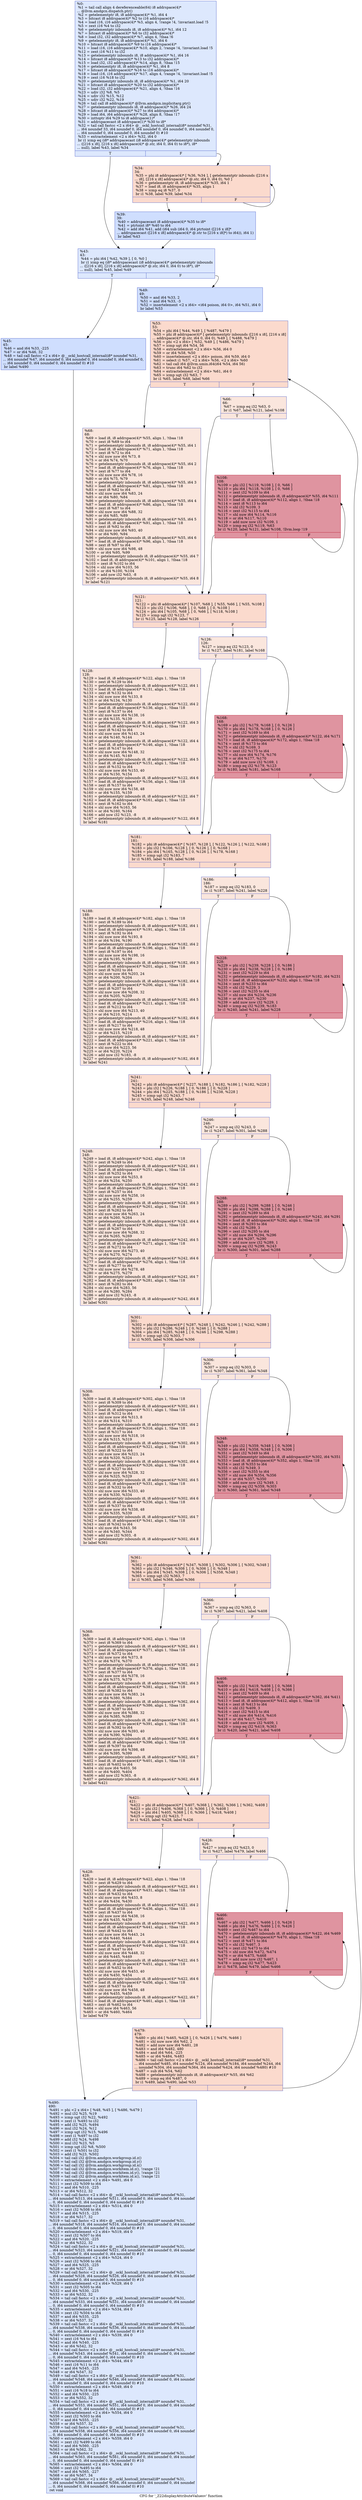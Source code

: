 digraph "CFG for '_Z22displayAttributeValuesv' function" {
	label="CFG for '_Z22displayAttributeValuesv' function";

	Node0x497f2b0 [shape=record,color="#3d50c3ff", style=filled, fillcolor="#b2ccfb70",label="{%0:\l  %1 = tail call align 4 dereferenceable(64) i8 addrspace(4)*\l... @llvm.amdgcn.dispatch.ptr()\l  %2 = getelementptr i8, i8 addrspace(4)* %1, i64 4\l  %3 = bitcast i8 addrspace(4)* %2 to i16 addrspace(4)*\l  %4 = load i16, i16 addrspace(4)* %3, align 4, !range !4, !invariant.load !5\l  %5 = zext i16 %4 to i32\l  %6 = getelementptr inbounds i8, i8 addrspace(4)* %1, i64 12\l  %7 = bitcast i8 addrspace(4)* %6 to i32 addrspace(4)*\l  %8 = load i32, i32 addrspace(4)* %7, align 4, !tbaa !6\l  %9 = getelementptr i8, i8 addrspace(4)* %1, i64 6\l  %10 = bitcast i8 addrspace(4)* %9 to i16 addrspace(4)*\l  %11 = load i16, i16 addrspace(4)* %10, align 2, !range !4, !invariant.load !5\l  %12 = zext i16 %11 to i32\l  %13 = getelementptr inbounds i8, i8 addrspace(4)* %1, i64 16\l  %14 = bitcast i8 addrspace(4)* %13 to i32 addrspace(4)*\l  %15 = load i32, i32 addrspace(4)* %14, align 8, !tbaa !15\l  %16 = getelementptr i8, i8 addrspace(4)* %1, i64 8\l  %17 = bitcast i8 addrspace(4)* %16 to i16 addrspace(4)*\l  %18 = load i16, i16 addrspace(4)* %17, align 4, !range !4, !invariant.load !5\l  %19 = zext i16 %18 to i32\l  %20 = getelementptr inbounds i8, i8 addrspace(4)* %1, i64 20\l  %21 = bitcast i8 addrspace(4)* %20 to i32 addrspace(4)*\l  %22 = load i32, i32 addrspace(4)* %21, align 4, !tbaa !16\l  %23 = udiv i32 %8, %5\l  %24 = udiv i32 %15, %12\l  %25 = udiv i32 %22, %19\l  %26 = tail call i8 addrspace(4)* @llvm.amdgcn.implicitarg.ptr()\l  %27 = getelementptr inbounds i8, i8 addrspace(4)* %26, i64 24\l  %28 = bitcast i8 addrspace(4)* %27 to i64 addrspace(4)*\l  %29 = load i64, i64 addrspace(4)* %28, align 8, !tbaa !17\l  %30 = inttoptr i64 %29 to i8 addrspace(1)*\l  %31 = addrspacecast i8 addrspace(1)* %30 to i8*\l  %32 = tail call fastcc \<2 x i64\> @__ockl_hostcall_internal(i8* noundef %31,\l... i64 noundef 33, i64 noundef 0, i64 noundef 0, i64 noundef 0, i64 noundef 0,\l... i64 noundef 0, i64 noundef 0, i64 noundef 0) #10\l  %33 = extractelement \<2 x i64\> %32, i64 0\l  br i1 icmp eq (i8* addrspacecast (i8 addrspace(4)* getelementptr inbounds\l... ([216 x i8], [216 x i8] addrspace(4)* @.str, i64 0, i64 0) to i8*), i8*\l... null), label %43, label %34\l|{<s0>T|<s1>F}}"];
	Node0x497f2b0:s0 -> Node0x4983540;
	Node0x497f2b0:s1 -> Node0x4984020;
	Node0x4984020 [shape=record,color="#3d50c3ff", style=filled, fillcolor="#f7ac8e70",label="{%34:\l34:                                               \l  %35 = phi i8 addrspace(4)* [ %36, %34 ], [ getelementptr inbounds ([216 x\l... i8], [216 x i8] addrspace(4)* @.str, i64 0, i64 0), %0 ]\l  %36 = getelementptr i8, i8 addrspace(4)* %35, i64 1\l  %37 = load i8, i8 addrspace(4)* %35, align 1\l  %38 = icmp eq i8 %37, 0\l  br i1 %38, label %39, label %34\l|{<s0>T|<s1>F}}"];
	Node0x4984020:s0 -> Node0x4984410;
	Node0x4984020:s1 -> Node0x4984020;
	Node0x4984410 [shape=record,color="#3d50c3ff", style=filled, fillcolor="#93b5fe70",label="{%39:\l39:                                               \l  %40 = addrspacecast i8 addrspace(4)* %35 to i8*\l  %41 = ptrtoint i8* %40 to i64\l  %42 = add i64 %41, add (i64 sub (i64 0, i64 ptrtoint ([216 x i8]*\l... addrspacecast ([216 x i8] addrspace(4)* @.str to [216 x i8]*) to i64)), i64 1)\l  br label %43\l}"];
	Node0x4984410 -> Node0x4983540;
	Node0x4983540 [shape=record,color="#3d50c3ff", style=filled, fillcolor="#b2ccfb70",label="{%43:\l43:                                               \l  %44 = phi i64 [ %42, %39 ], [ 0, %0 ]\l  br i1 icmp eq (i8* addrspacecast (i8 addrspace(4)* getelementptr inbounds\l... ([216 x i8], [216 x i8] addrspace(4)* @.str, i64 0, i64 0) to i8*), i8*\l... null), label %45, label %49\l|{<s0>T|<s1>F}}"];
	Node0x4983540:s0 -> Node0x4984880;
	Node0x4983540:s1 -> Node0x4984910;
	Node0x4984880 [shape=record,color="#3d50c3ff", style=filled, fillcolor="#93b5fe70",label="{%45:\l45:                                               \l  %46 = and i64 %33, -225\l  %47 = or i64 %46, 32\l  %48 = tail call fastcc \<2 x i64\> @__ockl_hostcall_internal(i8* noundef %31,\l... i64 noundef %47, i64 noundef 0, i64 noundef 0, i64 noundef 0, i64 noundef 0,\l... i64 noundef 0, i64 noundef 0, i64 noundef 0) #10\l  br label %490\l}"];
	Node0x4984880 -> Node0x4984ba0;
	Node0x4984910 [shape=record,color="#3d50c3ff", style=filled, fillcolor="#93b5fe70",label="{%49:\l49:                                               \l  %50 = and i64 %33, 2\l  %51 = and i64 %33, -3\l  %52 = insertelement \<2 x i64\> \<i64 poison, i64 0\>, i64 %51, i64 0\l  br label %53\l}"];
	Node0x4984910 -> Node0x4985740;
	Node0x4985740 [shape=record,color="#3d50c3ff", style=filled, fillcolor="#f7ac8e70",label="{%53:\l53:                                               \l  %54 = phi i64 [ %44, %49 ], [ %487, %479 ]\l  %55 = phi i8 addrspace(4)* [ getelementptr inbounds ([216 x i8], [216 x i8]\l... addrspace(4)* @.str, i64 0, i64 0), %49 ], [ %488, %479 ]\l  %56 = phi \<2 x i64\> [ %52, %49 ], [ %486, %479 ]\l  %57 = icmp ugt i64 %54, 56\l  %58 = extractelement \<2 x i64\> %56, i64 0\l  %59 = or i64 %58, %50\l  %60 = insertelement \<2 x i64\> poison, i64 %59, i64 0\l  %61 = select i1 %57, \<2 x i64\> %56, \<2 x i64\> %60\l  %62 = tail call i64 @llvm.umin.i64(i64 %54, i64 56)\l  %63 = trunc i64 %62 to i32\l  %64 = extractelement \<2 x i64\> %61, i64 0\l  %65 = icmp ugt i32 %63, 7\l  br i1 %65, label %68, label %66\l|{<s0>T|<s1>F}}"];
	Node0x4985740:s0 -> Node0x4983810;
	Node0x4985740:s1 -> Node0x49838a0;
	Node0x49838a0 [shape=record,color="#3d50c3ff", style=filled, fillcolor="#f3c7b170",label="{%66:\l66:                                               \l  %67 = icmp eq i32 %63, 0\l  br i1 %67, label %121, label %108\l|{<s0>T|<s1>F}}"];
	Node0x49838a0:s0 -> Node0x49867b0;
	Node0x49838a0:s1 -> Node0x4986800;
	Node0x4983810 [shape=record,color="#3d50c3ff", style=filled, fillcolor="#f3c7b170",label="{%68:\l68:                                               \l  %69 = load i8, i8 addrspace(4)* %55, align 1, !tbaa !18\l  %70 = zext i8 %69 to i64\l  %71 = getelementptr inbounds i8, i8 addrspace(4)* %55, i64 1\l  %72 = load i8, i8 addrspace(4)* %71, align 1, !tbaa !18\l  %73 = zext i8 %72 to i64\l  %74 = shl nuw nsw i64 %73, 8\l  %75 = or i64 %74, %70\l  %76 = getelementptr inbounds i8, i8 addrspace(4)* %55, i64 2\l  %77 = load i8, i8 addrspace(4)* %76, align 1, !tbaa !18\l  %78 = zext i8 %77 to i64\l  %79 = shl nuw nsw i64 %78, 16\l  %80 = or i64 %75, %79\l  %81 = getelementptr inbounds i8, i8 addrspace(4)* %55, i64 3\l  %82 = load i8, i8 addrspace(4)* %81, align 1, !tbaa !18\l  %83 = zext i8 %82 to i64\l  %84 = shl nuw nsw i64 %83, 24\l  %85 = or i64 %80, %84\l  %86 = getelementptr inbounds i8, i8 addrspace(4)* %55, i64 4\l  %87 = load i8, i8 addrspace(4)* %86, align 1, !tbaa !18\l  %88 = zext i8 %87 to i64\l  %89 = shl nuw nsw i64 %88, 32\l  %90 = or i64 %85, %89\l  %91 = getelementptr inbounds i8, i8 addrspace(4)* %55, i64 5\l  %92 = load i8, i8 addrspace(4)* %91, align 1, !tbaa !18\l  %93 = zext i8 %92 to i64\l  %94 = shl nuw nsw i64 %93, 40\l  %95 = or i64 %90, %94\l  %96 = getelementptr inbounds i8, i8 addrspace(4)* %55, i64 6\l  %97 = load i8, i8 addrspace(4)* %96, align 1, !tbaa !18\l  %98 = zext i8 %97 to i64\l  %99 = shl nuw nsw i64 %98, 48\l  %100 = or i64 %95, %99\l  %101 = getelementptr inbounds i8, i8 addrspace(4)* %55, i64 7\l  %102 = load i8, i8 addrspace(4)* %101, align 1, !tbaa !18\l  %103 = zext i8 %102 to i64\l  %104 = shl nuw i64 %103, 56\l  %105 = or i64 %100, %104\l  %106 = add nsw i32 %63, -8\l  %107 = getelementptr inbounds i8, i8 addrspace(4)* %55, i64 8\l  br label %121\l}"];
	Node0x4983810 -> Node0x49867b0;
	Node0x4986800 [shape=record,color="#b70d28ff", style=filled, fillcolor="#b70d2870",label="{%108:\l108:                                              \l  %109 = phi i32 [ %119, %108 ], [ 0, %66 ]\l  %110 = phi i64 [ %118, %108 ], [ 0, %66 ]\l  %111 = zext i32 %109 to i64\l  %112 = getelementptr inbounds i8, i8 addrspace(4)* %55, i64 %111\l  %113 = load i8, i8 addrspace(4)* %112, align 1, !tbaa !18\l  %114 = zext i8 %113 to i64\l  %115 = shl i32 %109, 3\l  %116 = zext i32 %115 to i64\l  %117 = shl nuw i64 %114, %116\l  %118 = or i64 %117, %110\l  %119 = add nuw nsw i32 %109, 1\l  %120 = icmp eq i32 %119, %63\l  br i1 %120, label %121, label %108, !llvm.loop !19\l|{<s0>T|<s1>F}}"];
	Node0x4986800:s0 -> Node0x49867b0;
	Node0x4986800:s1 -> Node0x4986800;
	Node0x49867b0 [shape=record,color="#3d50c3ff", style=filled, fillcolor="#f7ac8e70",label="{%121:\l121:                                              \l  %122 = phi i8 addrspace(4)* [ %107, %68 ], [ %55, %66 ], [ %55, %108 ]\l  %123 = phi i32 [ %106, %68 ], [ 0, %66 ], [ 0, %108 ]\l  %124 = phi i64 [ %105, %68 ], [ 0, %66 ], [ %118, %108 ]\l  %125 = icmp ugt i32 %123, 7\l  br i1 %125, label %128, label %126\l|{<s0>T|<s1>F}}"];
	Node0x49867b0:s0 -> Node0x4989220;
	Node0x49867b0:s1 -> Node0x4989270;
	Node0x4989270 [shape=record,color="#3d50c3ff", style=filled, fillcolor="#f3c7b170",label="{%126:\l126:                                              \l  %127 = icmp eq i32 %123, 0\l  br i1 %127, label %181, label %168\l|{<s0>T|<s1>F}}"];
	Node0x4989270:s0 -> Node0x4989440;
	Node0x4989270:s1 -> Node0x4989490;
	Node0x4989220 [shape=record,color="#3d50c3ff", style=filled, fillcolor="#f3c7b170",label="{%128:\l128:                                              \l  %129 = load i8, i8 addrspace(4)* %122, align 1, !tbaa !18\l  %130 = zext i8 %129 to i64\l  %131 = getelementptr inbounds i8, i8 addrspace(4)* %122, i64 1\l  %132 = load i8, i8 addrspace(4)* %131, align 1, !tbaa !18\l  %133 = zext i8 %132 to i64\l  %134 = shl nuw nsw i64 %133, 8\l  %135 = or i64 %134, %130\l  %136 = getelementptr inbounds i8, i8 addrspace(4)* %122, i64 2\l  %137 = load i8, i8 addrspace(4)* %136, align 1, !tbaa !18\l  %138 = zext i8 %137 to i64\l  %139 = shl nuw nsw i64 %138, 16\l  %140 = or i64 %135, %139\l  %141 = getelementptr inbounds i8, i8 addrspace(4)* %122, i64 3\l  %142 = load i8, i8 addrspace(4)* %141, align 1, !tbaa !18\l  %143 = zext i8 %142 to i64\l  %144 = shl nuw nsw i64 %143, 24\l  %145 = or i64 %140, %144\l  %146 = getelementptr inbounds i8, i8 addrspace(4)* %122, i64 4\l  %147 = load i8, i8 addrspace(4)* %146, align 1, !tbaa !18\l  %148 = zext i8 %147 to i64\l  %149 = shl nuw nsw i64 %148, 32\l  %150 = or i64 %145, %149\l  %151 = getelementptr inbounds i8, i8 addrspace(4)* %122, i64 5\l  %152 = load i8, i8 addrspace(4)* %151, align 1, !tbaa !18\l  %153 = zext i8 %152 to i64\l  %154 = shl nuw nsw i64 %153, 40\l  %155 = or i64 %150, %154\l  %156 = getelementptr inbounds i8, i8 addrspace(4)* %122, i64 6\l  %157 = load i8, i8 addrspace(4)* %156, align 1, !tbaa !18\l  %158 = zext i8 %157 to i64\l  %159 = shl nuw nsw i64 %158, 48\l  %160 = or i64 %155, %159\l  %161 = getelementptr inbounds i8, i8 addrspace(4)* %122, i64 7\l  %162 = load i8, i8 addrspace(4)* %161, align 1, !tbaa !18\l  %163 = zext i8 %162 to i64\l  %164 = shl nuw i64 %163, 56\l  %165 = or i64 %160, %164\l  %166 = add nsw i32 %123, -8\l  %167 = getelementptr inbounds i8, i8 addrspace(4)* %122, i64 8\l  br label %181\l}"];
	Node0x4989220 -> Node0x4989440;
	Node0x4989490 [shape=record,color="#b70d28ff", style=filled, fillcolor="#b70d2870",label="{%168:\l168:                                              \l  %169 = phi i32 [ %179, %168 ], [ 0, %126 ]\l  %170 = phi i64 [ %178, %168 ], [ 0, %126 ]\l  %171 = zext i32 %169 to i64\l  %172 = getelementptr inbounds i8, i8 addrspace(4)* %122, i64 %171\l  %173 = load i8, i8 addrspace(4)* %172, align 1, !tbaa !18\l  %174 = zext i8 %173 to i64\l  %175 = shl i32 %169, 3\l  %176 = zext i32 %175 to i64\l  %177 = shl nuw i64 %174, %176\l  %178 = or i64 %177, %170\l  %179 = add nuw nsw i32 %169, 1\l  %180 = icmp eq i32 %179, %123\l  br i1 %180, label %181, label %168\l|{<s0>T|<s1>F}}"];
	Node0x4989490:s0 -> Node0x4989440;
	Node0x4989490:s1 -> Node0x4989490;
	Node0x4989440 [shape=record,color="#3d50c3ff", style=filled, fillcolor="#f7ac8e70",label="{%181:\l181:                                              \l  %182 = phi i8 addrspace(4)* [ %167, %128 ], [ %122, %126 ], [ %122, %168 ]\l  %183 = phi i32 [ %166, %128 ], [ 0, %126 ], [ 0, %168 ]\l  %184 = phi i64 [ %165, %128 ], [ 0, %126 ], [ %178, %168 ]\l  %185 = icmp ugt i32 %183, 7\l  br i1 %185, label %188, label %186\l|{<s0>T|<s1>F}}"];
	Node0x4989440:s0 -> Node0x498b980;
	Node0x4989440:s1 -> Node0x498b9d0;
	Node0x498b9d0 [shape=record,color="#3d50c3ff", style=filled, fillcolor="#f3c7b170",label="{%186:\l186:                                              \l  %187 = icmp eq i32 %183, 0\l  br i1 %187, label %241, label %228\l|{<s0>T|<s1>F}}"];
	Node0x498b9d0:s0 -> Node0x498bb60;
	Node0x498b9d0:s1 -> Node0x498bbb0;
	Node0x498b980 [shape=record,color="#3d50c3ff", style=filled, fillcolor="#f3c7b170",label="{%188:\l188:                                              \l  %189 = load i8, i8 addrspace(4)* %182, align 1, !tbaa !18\l  %190 = zext i8 %189 to i64\l  %191 = getelementptr inbounds i8, i8 addrspace(4)* %182, i64 1\l  %192 = load i8, i8 addrspace(4)* %191, align 1, !tbaa !18\l  %193 = zext i8 %192 to i64\l  %194 = shl nuw nsw i64 %193, 8\l  %195 = or i64 %194, %190\l  %196 = getelementptr inbounds i8, i8 addrspace(4)* %182, i64 2\l  %197 = load i8, i8 addrspace(4)* %196, align 1, !tbaa !18\l  %198 = zext i8 %197 to i64\l  %199 = shl nuw nsw i64 %198, 16\l  %200 = or i64 %195, %199\l  %201 = getelementptr inbounds i8, i8 addrspace(4)* %182, i64 3\l  %202 = load i8, i8 addrspace(4)* %201, align 1, !tbaa !18\l  %203 = zext i8 %202 to i64\l  %204 = shl nuw nsw i64 %203, 24\l  %205 = or i64 %200, %204\l  %206 = getelementptr inbounds i8, i8 addrspace(4)* %182, i64 4\l  %207 = load i8, i8 addrspace(4)* %206, align 1, !tbaa !18\l  %208 = zext i8 %207 to i64\l  %209 = shl nuw nsw i64 %208, 32\l  %210 = or i64 %205, %209\l  %211 = getelementptr inbounds i8, i8 addrspace(4)* %182, i64 5\l  %212 = load i8, i8 addrspace(4)* %211, align 1, !tbaa !18\l  %213 = zext i8 %212 to i64\l  %214 = shl nuw nsw i64 %213, 40\l  %215 = or i64 %210, %214\l  %216 = getelementptr inbounds i8, i8 addrspace(4)* %182, i64 6\l  %217 = load i8, i8 addrspace(4)* %216, align 1, !tbaa !18\l  %218 = zext i8 %217 to i64\l  %219 = shl nuw nsw i64 %218, 48\l  %220 = or i64 %215, %219\l  %221 = getelementptr inbounds i8, i8 addrspace(4)* %182, i64 7\l  %222 = load i8, i8 addrspace(4)* %221, align 1, !tbaa !18\l  %223 = zext i8 %222 to i64\l  %224 = shl nuw i64 %223, 56\l  %225 = or i64 %220, %224\l  %226 = add nsw i32 %183, -8\l  %227 = getelementptr inbounds i8, i8 addrspace(4)* %182, i64 8\l  br label %241\l}"];
	Node0x498b980 -> Node0x498bb60;
	Node0x498bbb0 [shape=record,color="#b70d28ff", style=filled, fillcolor="#b70d2870",label="{%228:\l228:                                              \l  %229 = phi i32 [ %239, %228 ], [ 0, %186 ]\l  %230 = phi i64 [ %238, %228 ], [ 0, %186 ]\l  %231 = zext i32 %229 to i64\l  %232 = getelementptr inbounds i8, i8 addrspace(4)* %182, i64 %231\l  %233 = load i8, i8 addrspace(4)* %232, align 1, !tbaa !18\l  %234 = zext i8 %233 to i64\l  %235 = shl i32 %229, 3\l  %236 = zext i32 %235 to i64\l  %237 = shl nuw i64 %234, %236\l  %238 = or i64 %237, %230\l  %239 = add nuw nsw i32 %229, 1\l  %240 = icmp eq i32 %239, %183\l  br i1 %240, label %241, label %228\l|{<s0>T|<s1>F}}"];
	Node0x498bbb0:s0 -> Node0x498bb60;
	Node0x498bbb0:s1 -> Node0x498bbb0;
	Node0x498bb60 [shape=record,color="#3d50c3ff", style=filled, fillcolor="#f7ac8e70",label="{%241:\l241:                                              \l  %242 = phi i8 addrspace(4)* [ %227, %188 ], [ %182, %186 ], [ %182, %228 ]\l  %243 = phi i32 [ %226, %188 ], [ 0, %186 ], [ 0, %228 ]\l  %244 = phi i64 [ %225, %188 ], [ 0, %186 ], [ %238, %228 ]\l  %245 = icmp ugt i32 %243, 7\l  br i1 %245, label %248, label %246\l|{<s0>T|<s1>F}}"];
	Node0x498bb60:s0 -> Node0x498dc00;
	Node0x498bb60:s1 -> Node0x498dc50;
	Node0x498dc50 [shape=record,color="#3d50c3ff", style=filled, fillcolor="#f3c7b170",label="{%246:\l246:                                              \l  %247 = icmp eq i32 %243, 0\l  br i1 %247, label %301, label %288\l|{<s0>T|<s1>F}}"];
	Node0x498dc50:s0 -> Node0x498dde0;
	Node0x498dc50:s1 -> Node0x498de30;
	Node0x498dc00 [shape=record,color="#3d50c3ff", style=filled, fillcolor="#f3c7b170",label="{%248:\l248:                                              \l  %249 = load i8, i8 addrspace(4)* %242, align 1, !tbaa !18\l  %250 = zext i8 %249 to i64\l  %251 = getelementptr inbounds i8, i8 addrspace(4)* %242, i64 1\l  %252 = load i8, i8 addrspace(4)* %251, align 1, !tbaa !18\l  %253 = zext i8 %252 to i64\l  %254 = shl nuw nsw i64 %253, 8\l  %255 = or i64 %254, %250\l  %256 = getelementptr inbounds i8, i8 addrspace(4)* %242, i64 2\l  %257 = load i8, i8 addrspace(4)* %256, align 1, !tbaa !18\l  %258 = zext i8 %257 to i64\l  %259 = shl nuw nsw i64 %258, 16\l  %260 = or i64 %255, %259\l  %261 = getelementptr inbounds i8, i8 addrspace(4)* %242, i64 3\l  %262 = load i8, i8 addrspace(4)* %261, align 1, !tbaa !18\l  %263 = zext i8 %262 to i64\l  %264 = shl nuw nsw i64 %263, 24\l  %265 = or i64 %260, %264\l  %266 = getelementptr inbounds i8, i8 addrspace(4)* %242, i64 4\l  %267 = load i8, i8 addrspace(4)* %266, align 1, !tbaa !18\l  %268 = zext i8 %267 to i64\l  %269 = shl nuw nsw i64 %268, 32\l  %270 = or i64 %265, %269\l  %271 = getelementptr inbounds i8, i8 addrspace(4)* %242, i64 5\l  %272 = load i8, i8 addrspace(4)* %271, align 1, !tbaa !18\l  %273 = zext i8 %272 to i64\l  %274 = shl nuw nsw i64 %273, 40\l  %275 = or i64 %270, %274\l  %276 = getelementptr inbounds i8, i8 addrspace(4)* %242, i64 6\l  %277 = load i8, i8 addrspace(4)* %276, align 1, !tbaa !18\l  %278 = zext i8 %277 to i64\l  %279 = shl nuw nsw i64 %278, 48\l  %280 = or i64 %275, %279\l  %281 = getelementptr inbounds i8, i8 addrspace(4)* %242, i64 7\l  %282 = load i8, i8 addrspace(4)* %281, align 1, !tbaa !18\l  %283 = zext i8 %282 to i64\l  %284 = shl nuw i64 %283, 56\l  %285 = or i64 %280, %284\l  %286 = add nsw i32 %243, -8\l  %287 = getelementptr inbounds i8, i8 addrspace(4)* %242, i64 8\l  br label %301\l}"];
	Node0x498dc00 -> Node0x498dde0;
	Node0x498de30 [shape=record,color="#b70d28ff", style=filled, fillcolor="#b70d2870",label="{%288:\l288:                                              \l  %289 = phi i32 [ %299, %288 ], [ 0, %246 ]\l  %290 = phi i64 [ %298, %288 ], [ 0, %246 ]\l  %291 = zext i32 %289 to i64\l  %292 = getelementptr inbounds i8, i8 addrspace(4)* %242, i64 %291\l  %293 = load i8, i8 addrspace(4)* %292, align 1, !tbaa !18\l  %294 = zext i8 %293 to i64\l  %295 = shl i32 %289, 3\l  %296 = zext i32 %295 to i64\l  %297 = shl nuw i64 %294, %296\l  %298 = or i64 %297, %290\l  %299 = add nuw nsw i32 %289, 1\l  %300 = icmp eq i32 %299, %243\l  br i1 %300, label %301, label %288\l|{<s0>T|<s1>F}}"];
	Node0x498de30:s0 -> Node0x498dde0;
	Node0x498de30:s1 -> Node0x498de30;
	Node0x498dde0 [shape=record,color="#3d50c3ff", style=filled, fillcolor="#f7ac8e70",label="{%301:\l301:                                              \l  %302 = phi i8 addrspace(4)* [ %287, %248 ], [ %242, %246 ], [ %242, %288 ]\l  %303 = phi i32 [ %286, %248 ], [ 0, %246 ], [ 0, %288 ]\l  %304 = phi i64 [ %285, %248 ], [ 0, %246 ], [ %298, %288 ]\l  %305 = icmp ugt i32 %303, 7\l  br i1 %305, label %308, label %306\l|{<s0>T|<s1>F}}"];
	Node0x498dde0:s0 -> Node0x4990680;
	Node0x498dde0:s1 -> Node0x49906d0;
	Node0x49906d0 [shape=record,color="#3d50c3ff", style=filled, fillcolor="#f3c7b170",label="{%306:\l306:                                              \l  %307 = icmp eq i32 %303, 0\l  br i1 %307, label %361, label %348\l|{<s0>T|<s1>F}}"];
	Node0x49906d0:s0 -> Node0x4990860;
	Node0x49906d0:s1 -> Node0x49908b0;
	Node0x4990680 [shape=record,color="#3d50c3ff", style=filled, fillcolor="#f3c7b170",label="{%308:\l308:                                              \l  %309 = load i8, i8 addrspace(4)* %302, align 1, !tbaa !18\l  %310 = zext i8 %309 to i64\l  %311 = getelementptr inbounds i8, i8 addrspace(4)* %302, i64 1\l  %312 = load i8, i8 addrspace(4)* %311, align 1, !tbaa !18\l  %313 = zext i8 %312 to i64\l  %314 = shl nuw nsw i64 %313, 8\l  %315 = or i64 %314, %310\l  %316 = getelementptr inbounds i8, i8 addrspace(4)* %302, i64 2\l  %317 = load i8, i8 addrspace(4)* %316, align 1, !tbaa !18\l  %318 = zext i8 %317 to i64\l  %319 = shl nuw nsw i64 %318, 16\l  %320 = or i64 %315, %319\l  %321 = getelementptr inbounds i8, i8 addrspace(4)* %302, i64 3\l  %322 = load i8, i8 addrspace(4)* %321, align 1, !tbaa !18\l  %323 = zext i8 %322 to i64\l  %324 = shl nuw nsw i64 %323, 24\l  %325 = or i64 %320, %324\l  %326 = getelementptr inbounds i8, i8 addrspace(4)* %302, i64 4\l  %327 = load i8, i8 addrspace(4)* %326, align 1, !tbaa !18\l  %328 = zext i8 %327 to i64\l  %329 = shl nuw nsw i64 %328, 32\l  %330 = or i64 %325, %329\l  %331 = getelementptr inbounds i8, i8 addrspace(4)* %302, i64 5\l  %332 = load i8, i8 addrspace(4)* %331, align 1, !tbaa !18\l  %333 = zext i8 %332 to i64\l  %334 = shl nuw nsw i64 %333, 40\l  %335 = or i64 %330, %334\l  %336 = getelementptr inbounds i8, i8 addrspace(4)* %302, i64 6\l  %337 = load i8, i8 addrspace(4)* %336, align 1, !tbaa !18\l  %338 = zext i8 %337 to i64\l  %339 = shl nuw nsw i64 %338, 48\l  %340 = or i64 %335, %339\l  %341 = getelementptr inbounds i8, i8 addrspace(4)* %302, i64 7\l  %342 = load i8, i8 addrspace(4)* %341, align 1, !tbaa !18\l  %343 = zext i8 %342 to i64\l  %344 = shl nuw i64 %343, 56\l  %345 = or i64 %340, %344\l  %346 = add nsw i32 %303, -8\l  %347 = getelementptr inbounds i8, i8 addrspace(4)* %302, i64 8\l  br label %361\l}"];
	Node0x4990680 -> Node0x4990860;
	Node0x49908b0 [shape=record,color="#b70d28ff", style=filled, fillcolor="#b70d2870",label="{%348:\l348:                                              \l  %349 = phi i32 [ %359, %348 ], [ 0, %306 ]\l  %350 = phi i64 [ %358, %348 ], [ 0, %306 ]\l  %351 = zext i32 %349 to i64\l  %352 = getelementptr inbounds i8, i8 addrspace(4)* %302, i64 %351\l  %353 = load i8, i8 addrspace(4)* %352, align 1, !tbaa !18\l  %354 = zext i8 %353 to i64\l  %355 = shl i32 %349, 3\l  %356 = zext i32 %355 to i64\l  %357 = shl nuw i64 %354, %356\l  %358 = or i64 %357, %350\l  %359 = add nuw nsw i32 %349, 1\l  %360 = icmp eq i32 %359, %303\l  br i1 %360, label %361, label %348\l|{<s0>T|<s1>F}}"];
	Node0x49908b0:s0 -> Node0x4990860;
	Node0x49908b0:s1 -> Node0x49908b0;
	Node0x4990860 [shape=record,color="#3d50c3ff", style=filled, fillcolor="#f7ac8e70",label="{%361:\l361:                                              \l  %362 = phi i8 addrspace(4)* [ %347, %308 ], [ %302, %306 ], [ %302, %348 ]\l  %363 = phi i32 [ %346, %308 ], [ 0, %306 ], [ 0, %348 ]\l  %364 = phi i64 [ %345, %308 ], [ 0, %306 ], [ %358, %348 ]\l  %365 = icmp ugt i32 %363, 7\l  br i1 %365, label %368, label %366\l|{<s0>T|<s1>F}}"];
	Node0x4990860:s0 -> Node0x49932e0;
	Node0x4990860:s1 -> Node0x4993330;
	Node0x4993330 [shape=record,color="#3d50c3ff", style=filled, fillcolor="#f3c7b170",label="{%366:\l366:                                              \l  %367 = icmp eq i32 %363, 0\l  br i1 %367, label %421, label %408\l|{<s0>T|<s1>F}}"];
	Node0x4993330:s0 -> Node0x49934c0;
	Node0x4993330:s1 -> Node0x4993510;
	Node0x49932e0 [shape=record,color="#3d50c3ff", style=filled, fillcolor="#f3c7b170",label="{%368:\l368:                                              \l  %369 = load i8, i8 addrspace(4)* %362, align 1, !tbaa !18\l  %370 = zext i8 %369 to i64\l  %371 = getelementptr inbounds i8, i8 addrspace(4)* %362, i64 1\l  %372 = load i8, i8 addrspace(4)* %371, align 1, !tbaa !18\l  %373 = zext i8 %372 to i64\l  %374 = shl nuw nsw i64 %373, 8\l  %375 = or i64 %374, %370\l  %376 = getelementptr inbounds i8, i8 addrspace(4)* %362, i64 2\l  %377 = load i8, i8 addrspace(4)* %376, align 1, !tbaa !18\l  %378 = zext i8 %377 to i64\l  %379 = shl nuw nsw i64 %378, 16\l  %380 = or i64 %375, %379\l  %381 = getelementptr inbounds i8, i8 addrspace(4)* %362, i64 3\l  %382 = load i8, i8 addrspace(4)* %381, align 1, !tbaa !18\l  %383 = zext i8 %382 to i64\l  %384 = shl nuw nsw i64 %383, 24\l  %385 = or i64 %380, %384\l  %386 = getelementptr inbounds i8, i8 addrspace(4)* %362, i64 4\l  %387 = load i8, i8 addrspace(4)* %386, align 1, !tbaa !18\l  %388 = zext i8 %387 to i64\l  %389 = shl nuw nsw i64 %388, 32\l  %390 = or i64 %385, %389\l  %391 = getelementptr inbounds i8, i8 addrspace(4)* %362, i64 5\l  %392 = load i8, i8 addrspace(4)* %391, align 1, !tbaa !18\l  %393 = zext i8 %392 to i64\l  %394 = shl nuw nsw i64 %393, 40\l  %395 = or i64 %390, %394\l  %396 = getelementptr inbounds i8, i8 addrspace(4)* %362, i64 6\l  %397 = load i8, i8 addrspace(4)* %396, align 1, !tbaa !18\l  %398 = zext i8 %397 to i64\l  %399 = shl nuw nsw i64 %398, 48\l  %400 = or i64 %395, %399\l  %401 = getelementptr inbounds i8, i8 addrspace(4)* %362, i64 7\l  %402 = load i8, i8 addrspace(4)* %401, align 1, !tbaa !18\l  %403 = zext i8 %402 to i64\l  %404 = shl nuw i64 %403, 56\l  %405 = or i64 %400, %404\l  %406 = add nsw i32 %363, -8\l  %407 = getelementptr inbounds i8, i8 addrspace(4)* %362, i64 8\l  br label %421\l}"];
	Node0x49932e0 -> Node0x49934c0;
	Node0x4993510 [shape=record,color="#b70d28ff", style=filled, fillcolor="#b70d2870",label="{%408:\l408:                                              \l  %409 = phi i32 [ %419, %408 ], [ 0, %366 ]\l  %410 = phi i64 [ %418, %408 ], [ 0, %366 ]\l  %411 = zext i32 %409 to i64\l  %412 = getelementptr inbounds i8, i8 addrspace(4)* %362, i64 %411\l  %413 = load i8, i8 addrspace(4)* %412, align 1, !tbaa !18\l  %414 = zext i8 %413 to i64\l  %415 = shl i32 %409, 3\l  %416 = zext i32 %415 to i64\l  %417 = shl nuw i64 %414, %416\l  %418 = or i64 %417, %410\l  %419 = add nuw nsw i32 %409, 1\l  %420 = icmp eq i32 %419, %363\l  br i1 %420, label %421, label %408\l|{<s0>T|<s1>F}}"];
	Node0x4993510:s0 -> Node0x49934c0;
	Node0x4993510:s1 -> Node0x4993510;
	Node0x49934c0 [shape=record,color="#3d50c3ff", style=filled, fillcolor="#f7ac8e70",label="{%421:\l421:                                              \l  %422 = phi i8 addrspace(4)* [ %407, %368 ], [ %362, %366 ], [ %362, %408 ]\l  %423 = phi i32 [ %406, %368 ], [ 0, %366 ], [ 0, %408 ]\l  %424 = phi i64 [ %405, %368 ], [ 0, %366 ], [ %418, %408 ]\l  %425 = icmp ugt i32 %423, 7\l  br i1 %425, label %428, label %426\l|{<s0>T|<s1>F}}"];
	Node0x49934c0:s0 -> Node0x4995b40;
	Node0x49934c0:s1 -> Node0x4995b90;
	Node0x4995b90 [shape=record,color="#3d50c3ff", style=filled, fillcolor="#f3c7b170",label="{%426:\l426:                                              \l  %427 = icmp eq i32 %423, 0\l  br i1 %427, label %479, label %466\l|{<s0>T|<s1>F}}"];
	Node0x4995b90:s0 -> Node0x4985830;
	Node0x4995b90:s1 -> Node0x4995d20;
	Node0x4995b40 [shape=record,color="#3d50c3ff", style=filled, fillcolor="#f3c7b170",label="{%428:\l428:                                              \l  %429 = load i8, i8 addrspace(4)* %422, align 1, !tbaa !18\l  %430 = zext i8 %429 to i64\l  %431 = getelementptr inbounds i8, i8 addrspace(4)* %422, i64 1\l  %432 = load i8, i8 addrspace(4)* %431, align 1, !tbaa !18\l  %433 = zext i8 %432 to i64\l  %434 = shl nuw nsw i64 %433, 8\l  %435 = or i64 %434, %430\l  %436 = getelementptr inbounds i8, i8 addrspace(4)* %422, i64 2\l  %437 = load i8, i8 addrspace(4)* %436, align 1, !tbaa !18\l  %438 = zext i8 %437 to i64\l  %439 = shl nuw nsw i64 %438, 16\l  %440 = or i64 %435, %439\l  %441 = getelementptr inbounds i8, i8 addrspace(4)* %422, i64 3\l  %442 = load i8, i8 addrspace(4)* %441, align 1, !tbaa !18\l  %443 = zext i8 %442 to i64\l  %444 = shl nuw nsw i64 %443, 24\l  %445 = or i64 %440, %444\l  %446 = getelementptr inbounds i8, i8 addrspace(4)* %422, i64 4\l  %447 = load i8, i8 addrspace(4)* %446, align 1, !tbaa !18\l  %448 = zext i8 %447 to i64\l  %449 = shl nuw nsw i64 %448, 32\l  %450 = or i64 %445, %449\l  %451 = getelementptr inbounds i8, i8 addrspace(4)* %422, i64 5\l  %452 = load i8, i8 addrspace(4)* %451, align 1, !tbaa !18\l  %453 = zext i8 %452 to i64\l  %454 = shl nuw nsw i64 %453, 40\l  %455 = or i64 %450, %454\l  %456 = getelementptr inbounds i8, i8 addrspace(4)* %422, i64 6\l  %457 = load i8, i8 addrspace(4)* %456, align 1, !tbaa !18\l  %458 = zext i8 %457 to i64\l  %459 = shl nuw nsw i64 %458, 48\l  %460 = or i64 %455, %459\l  %461 = getelementptr inbounds i8, i8 addrspace(4)* %422, i64 7\l  %462 = load i8, i8 addrspace(4)* %461, align 1, !tbaa !18\l  %463 = zext i8 %462 to i64\l  %464 = shl nuw i64 %463, 56\l  %465 = or i64 %460, %464\l  br label %479\l}"];
	Node0x4995b40 -> Node0x4985830;
	Node0x4995d20 [shape=record,color="#b70d28ff", style=filled, fillcolor="#b70d2870",label="{%466:\l466:                                              \l  %467 = phi i32 [ %477, %466 ], [ 0, %426 ]\l  %468 = phi i64 [ %476, %466 ], [ 0, %426 ]\l  %469 = zext i32 %467 to i64\l  %470 = getelementptr inbounds i8, i8 addrspace(4)* %422, i64 %469\l  %471 = load i8, i8 addrspace(4)* %470, align 1, !tbaa !18\l  %472 = zext i8 %471 to i64\l  %473 = shl i32 %467, 3\l  %474 = zext i32 %473 to i64\l  %475 = shl nuw i64 %472, %474\l  %476 = or i64 %475, %468\l  %477 = add nuw nsw i32 %467, 1\l  %478 = icmp eq i32 %477, %423\l  br i1 %478, label %479, label %466\l|{<s0>T|<s1>F}}"];
	Node0x4995d20:s0 -> Node0x4985830;
	Node0x4995d20:s1 -> Node0x4995d20;
	Node0x4985830 [shape=record,color="#3d50c3ff", style=filled, fillcolor="#f7ac8e70",label="{%479:\l479:                                              \l  %480 = phi i64 [ %465, %428 ], [ 0, %426 ], [ %476, %466 ]\l  %481 = shl nuw nsw i64 %62, 2\l  %482 = add nuw nsw i64 %481, 28\l  %483 = and i64 %482, 480\l  %484 = and i64 %64, -225\l  %485 = or i64 %484, %483\l  %486 = tail call fastcc \<2 x i64\> @__ockl_hostcall_internal(i8* noundef %31,\l... i64 noundef %485, i64 noundef %124, i64 noundef %184, i64 noundef %244, i64\l... noundef %304, i64 noundef %364, i64 noundef %424, i64 noundef %480) #10\l  %487 = sub i64 %54, %62\l  %488 = getelementptr inbounds i8, i8 addrspace(4)* %55, i64 %62\l  %489 = icmp eq i64 %487, 0\l  br i1 %489, label %490, label %53\l|{<s0>T|<s1>F}}"];
	Node0x4985830:s0 -> Node0x4984ba0;
	Node0x4985830:s1 -> Node0x4985740;
	Node0x4984ba0 [shape=record,color="#3d50c3ff", style=filled, fillcolor="#b2ccfb70",label="{%490:\l490:                                              \l  %491 = phi \<2 x i64\> [ %48, %45 ], [ %486, %479 ]\l  %492 = mul i32 %25, %19\l  %493 = icmp ugt i32 %22, %492\l  %494 = zext i1 %493 to i32\l  %495 = add i32 %25, %494\l  %496 = mul i32 %24, %12\l  %497 = icmp ugt i32 %15, %496\l  %498 = zext i1 %497 to i32\l  %499 = add i32 %24, %498\l  %500 = mul i32 %23, %5\l  %501 = icmp ugt i32 %8, %500\l  %502 = zext i1 %501 to i32\l  %503 = add i32 %23, %502\l  %504 = tail call i32 @llvm.amdgcn.workgroup.id.z()\l  %505 = tail call i32 @llvm.amdgcn.workgroup.id.y()\l  %506 = tail call i32 @llvm.amdgcn.workgroup.id.x()\l  %507 = tail call i32 @llvm.amdgcn.workitem.id.z(), !range !21\l  %508 = tail call i32 @llvm.amdgcn.workitem.id.y(), !range !21\l  %509 = tail call i32 @llvm.amdgcn.workitem.id.x(), !range !21\l  %510 = extractelement \<2 x i64\> %491, i64 0\l  %511 = zext i32 %509 to i64\l  %512 = and i64 %510, -225\l  %513 = or i64 %512, 32\l  %514 = tail call fastcc \<2 x i64\> @__ockl_hostcall_internal(i8* noundef %31,\l... i64 noundef %513, i64 noundef %511, i64 noundef 0, i64 noundef 0, i64 noundef\l... 0, i64 noundef 0, i64 noundef 0, i64 noundef 0) #10\l  %515 = extractelement \<2 x i64\> %514, i64 0\l  %516 = zext i32 %508 to i64\l  %517 = and i64 %515, -225\l  %518 = or i64 %517, 32\l  %519 = tail call fastcc \<2 x i64\> @__ockl_hostcall_internal(i8* noundef %31,\l... i64 noundef %518, i64 noundef %516, i64 noundef 0, i64 noundef 0, i64 noundef\l... 0, i64 noundef 0, i64 noundef 0, i64 noundef 0) #10\l  %520 = extractelement \<2 x i64\> %519, i64 0\l  %521 = zext i32 %507 to i64\l  %522 = and i64 %520, -225\l  %523 = or i64 %522, 32\l  %524 = tail call fastcc \<2 x i64\> @__ockl_hostcall_internal(i8* noundef %31,\l... i64 noundef %523, i64 noundef %521, i64 noundef 0, i64 noundef 0, i64 noundef\l... 0, i64 noundef 0, i64 noundef 0, i64 noundef 0) #10\l  %525 = extractelement \<2 x i64\> %524, i64 0\l  %526 = zext i32 %506 to i64\l  %527 = and i64 %525, -225\l  %528 = or i64 %527, 32\l  %529 = tail call fastcc \<2 x i64\> @__ockl_hostcall_internal(i8* noundef %31,\l... i64 noundef %528, i64 noundef %526, i64 noundef 0, i64 noundef 0, i64 noundef\l... 0, i64 noundef 0, i64 noundef 0, i64 noundef 0) #10\l  %530 = extractelement \<2 x i64\> %529, i64 0\l  %531 = zext i32 %505 to i64\l  %532 = and i64 %530, -225\l  %533 = or i64 %532, 32\l  %534 = tail call fastcc \<2 x i64\> @__ockl_hostcall_internal(i8* noundef %31,\l... i64 noundef %533, i64 noundef %531, i64 noundef 0, i64 noundef 0, i64 noundef\l... 0, i64 noundef 0, i64 noundef 0, i64 noundef 0) #10\l  %535 = extractelement \<2 x i64\> %534, i64 0\l  %536 = zext i32 %504 to i64\l  %537 = and i64 %535, -225\l  %538 = or i64 %537, 32\l  %539 = tail call fastcc \<2 x i64\> @__ockl_hostcall_internal(i8* noundef %31,\l... i64 noundef %538, i64 noundef %536, i64 noundef 0, i64 noundef 0, i64 noundef\l... 0, i64 noundef 0, i64 noundef 0, i64 noundef 0) #10\l  %540 = extractelement \<2 x i64\> %539, i64 0\l  %541 = zext i16 %4 to i64\l  %542 = and i64 %540, -225\l  %543 = or i64 %542, 32\l  %544 = tail call fastcc \<2 x i64\> @__ockl_hostcall_internal(i8* noundef %31,\l... i64 noundef %543, i64 noundef %541, i64 noundef 0, i64 noundef 0, i64 noundef\l... 0, i64 noundef 0, i64 noundef 0, i64 noundef 0) #10\l  %545 = extractelement \<2 x i64\> %544, i64 0\l  %546 = zext i16 %11 to i64\l  %547 = and i64 %545, -225\l  %548 = or i64 %547, 32\l  %549 = tail call fastcc \<2 x i64\> @__ockl_hostcall_internal(i8* noundef %31,\l... i64 noundef %548, i64 noundef %546, i64 noundef 0, i64 noundef 0, i64 noundef\l... 0, i64 noundef 0, i64 noundef 0, i64 noundef 0) #10\l  %550 = extractelement \<2 x i64\> %549, i64 0\l  %551 = zext i16 %18 to i64\l  %552 = and i64 %550, -225\l  %553 = or i64 %552, 32\l  %554 = tail call fastcc \<2 x i64\> @__ockl_hostcall_internal(i8* noundef %31,\l... i64 noundef %553, i64 noundef %551, i64 noundef 0, i64 noundef 0, i64 noundef\l... 0, i64 noundef 0, i64 noundef 0, i64 noundef 0) #10\l  %555 = extractelement \<2 x i64\> %554, i64 0\l  %556 = zext i32 %503 to i64\l  %557 = and i64 %555, -225\l  %558 = or i64 %557, 32\l  %559 = tail call fastcc \<2 x i64\> @__ockl_hostcall_internal(i8* noundef %31,\l... i64 noundef %558, i64 noundef %556, i64 noundef 0, i64 noundef 0, i64 noundef\l... 0, i64 noundef 0, i64 noundef 0, i64 noundef 0) #10\l  %560 = extractelement \<2 x i64\> %559, i64 0\l  %561 = zext i32 %499 to i64\l  %562 = and i64 %560, -225\l  %563 = or i64 %562, 32\l  %564 = tail call fastcc \<2 x i64\> @__ockl_hostcall_internal(i8* noundef %31,\l... i64 noundef %563, i64 noundef %561, i64 noundef 0, i64 noundef 0, i64 noundef\l... 0, i64 noundef 0, i64 noundef 0, i64 noundef 0) #10\l  %565 = extractelement \<2 x i64\> %564, i64 0\l  %566 = zext i32 %495 to i64\l  %567 = and i64 %565, -227\l  %568 = or i64 %567, 34\l  %569 = tail call fastcc \<2 x i64\> @__ockl_hostcall_internal(i8* noundef %31,\l... i64 noundef %568, i64 noundef %566, i64 noundef 0, i64 noundef 0, i64 noundef\l... 0, i64 noundef 0, i64 noundef 0, i64 noundef 0) #10\l  ret void\l}"];
}
